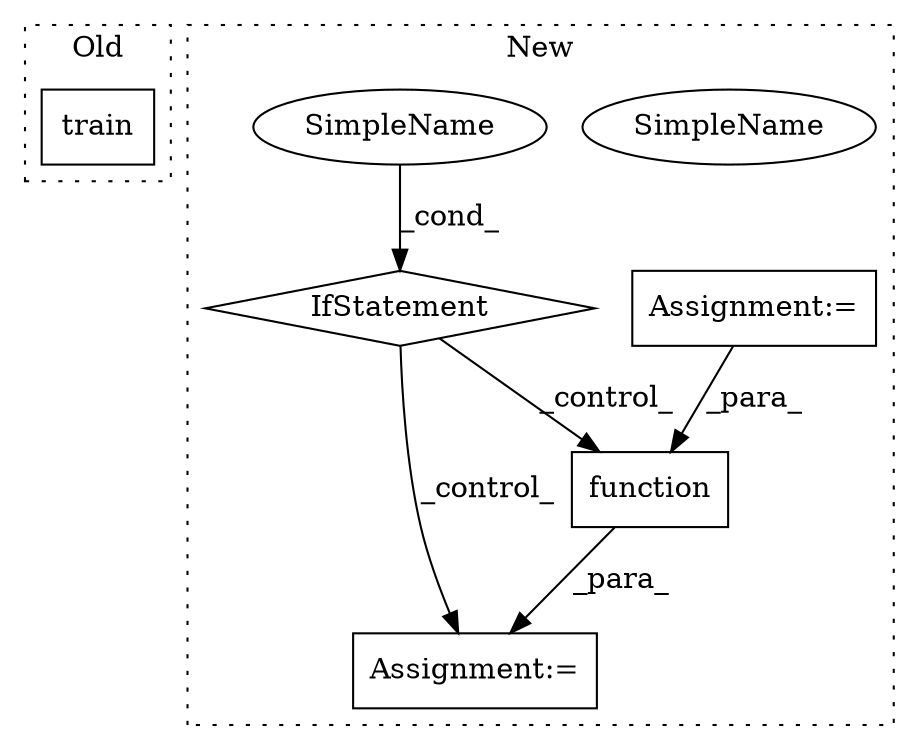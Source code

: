 digraph G {
subgraph cluster0 {
1 [label="train" a="32" s="7779,7807" l="6,1" shape="box"];
label = "Old";
style="dotted";
}
subgraph cluster1 {
2 [label="function" a="32" s="7675,7694" l="9,1" shape="box"];
3 [label="Assignment:=" a="7" s="7667" l="1" shape="box"];
4 [label="Assignment:=" a="7" s="2186" l="10" shape="box"];
5 [label="IfStatement" a="25" s="7625,7645" l="4,2" shape="diamond"];
6 [label="SimpleName" a="42" s="7629" l="16" shape="ellipse"];
7 [label="SimpleName" a="42" s="7629" l="16" shape="ellipse"];
label = "New";
style="dotted";
}
2 -> 3 [label="_para_"];
4 -> 2 [label="_para_"];
5 -> 3 [label="_control_"];
5 -> 2 [label="_control_"];
7 -> 5 [label="_cond_"];
}